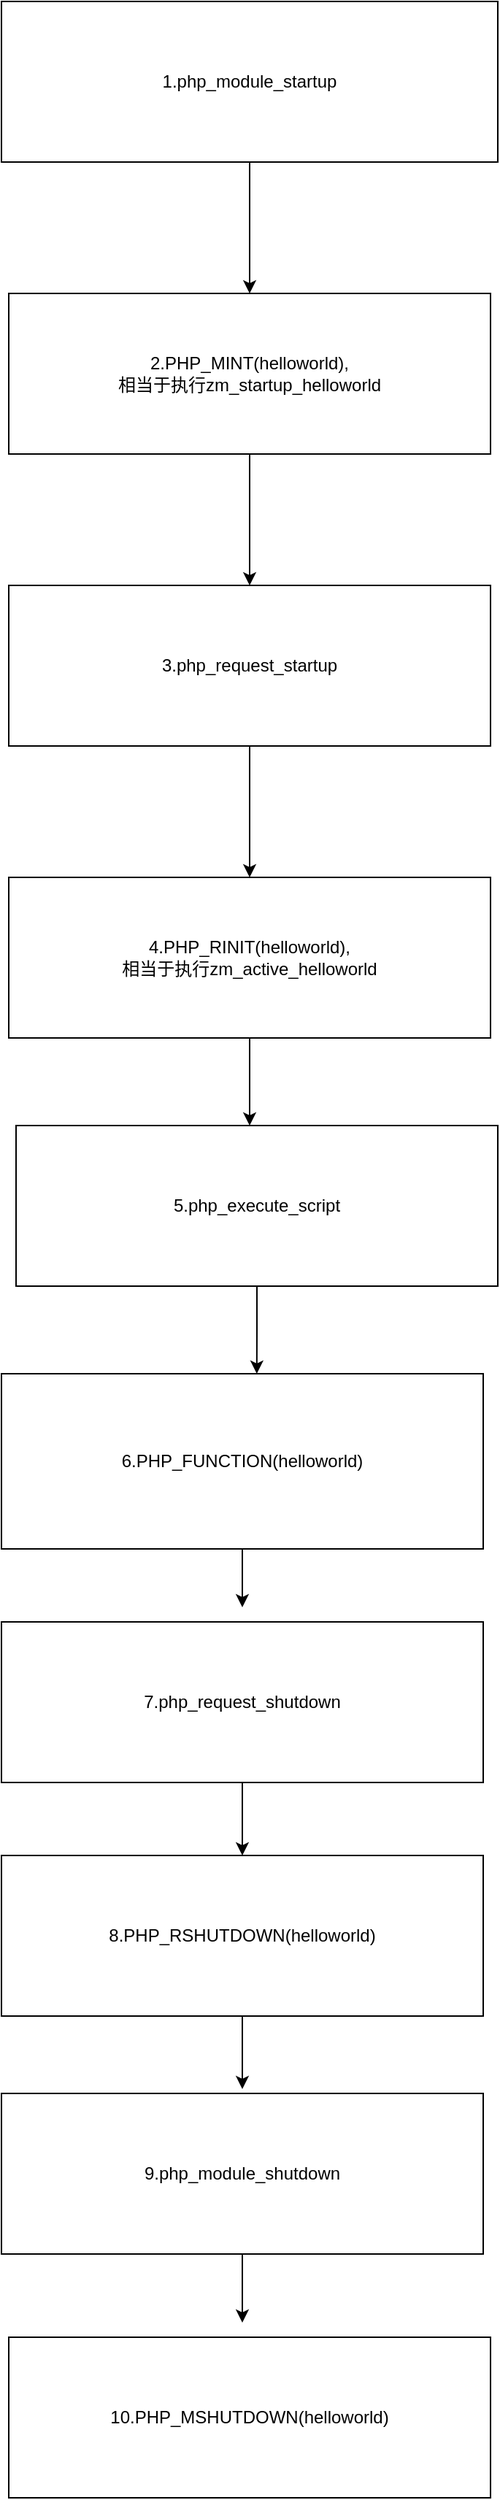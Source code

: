 <mxfile version="12.1.0" type="github" pages="1"><diagram id="FOzDiJMvg2R2qibQ_r-B" name="Page-1"><mxGraphModel dx="962" dy="428" grid="1" gridSize="10" guides="1" tooltips="1" connect="1" arrows="1" fold="1" page="1" pageScale="1" pageWidth="827" pageHeight="1169" math="0" shadow="0"><root><mxCell id="0"/><mxCell id="1" parent="0"/><mxCell id="Kop4JHxOps0Li4cOAIhH-2" style="edgeStyle=orthogonalEdgeStyle;rounded=0;orthogonalLoop=1;jettySize=auto;html=1;exitX=0.5;exitY=1;exitDx=0;exitDy=0;entryX=0.5;entryY=0;entryDx=0;entryDy=0;" edge="1" parent="1" source="Bf_wudOO5rIbna8lzo09-1" target="Kop4JHxOps0Li4cOAIhH-1"><mxGeometry relative="1" as="geometry"/></mxCell><mxCell id="Bf_wudOO5rIbna8lzo09-1" value="1.php_module_startup" style="rounded=0;whiteSpace=wrap;html=1;" parent="1" vertex="1"><mxGeometry x="215" y="20" width="340" height="110" as="geometry"/></mxCell><mxCell id="Kop4JHxOps0Li4cOAIhH-8" style="edgeStyle=orthogonalEdgeStyle;rounded=0;orthogonalLoop=1;jettySize=auto;html=1;exitX=0.5;exitY=1;exitDx=0;exitDy=0;entryX=0.5;entryY=0;entryDx=0;entryDy=0;" edge="1" parent="1" source="Kop4JHxOps0Li4cOAIhH-1" target="Kop4JHxOps0Li4cOAIhH-7"><mxGeometry relative="1" as="geometry"/></mxCell><mxCell id="Kop4JHxOps0Li4cOAIhH-1" value="2.PHP_MINT(helloworld),&lt;br&gt;相当于执行zm_startup_helloworld" style="rounded=0;whiteSpace=wrap;html=1;" vertex="1" parent="1"><mxGeometry x="220" y="220" width="330" height="110" as="geometry"/></mxCell><mxCell id="Kop4JHxOps0Li4cOAIhH-10" style="edgeStyle=orthogonalEdgeStyle;rounded=0;orthogonalLoop=1;jettySize=auto;html=1;exitX=0.5;exitY=1;exitDx=0;exitDy=0;" edge="1" parent="1" source="Kop4JHxOps0Li4cOAIhH-7" target="Kop4JHxOps0Li4cOAIhH-9"><mxGeometry relative="1" as="geometry"/></mxCell><mxCell id="Kop4JHxOps0Li4cOAIhH-7" value="3.php_request_startup" style="rounded=0;whiteSpace=wrap;html=1;" vertex="1" parent="1"><mxGeometry x="220" y="420" width="330" height="110" as="geometry"/></mxCell><mxCell id="Kop4JHxOps0Li4cOAIhH-12" style="edgeStyle=orthogonalEdgeStyle;rounded=0;orthogonalLoop=1;jettySize=auto;html=1;exitX=0.5;exitY=1;exitDx=0;exitDy=0;" edge="1" parent="1" source="Kop4JHxOps0Li4cOAIhH-9"><mxGeometry relative="1" as="geometry"><mxPoint x="385" y="790" as="targetPoint"/></mxGeometry></mxCell><mxCell id="Kop4JHxOps0Li4cOAIhH-9" value="4.PHP_RINIT(helloworld),&lt;br&gt;相当于执行zm_active_helloworld" style="rounded=0;whiteSpace=wrap;html=1;" vertex="1" parent="1"><mxGeometry x="220" y="620" width="330" height="110" as="geometry"/></mxCell><mxCell id="Kop4JHxOps0Li4cOAIhH-15" style="edgeStyle=orthogonalEdgeStyle;rounded=0;orthogonalLoop=1;jettySize=auto;html=1;exitX=0.5;exitY=1;exitDx=0;exitDy=0;entryX=0.53;entryY=0;entryDx=0;entryDy=0;entryPerimeter=0;" edge="1" parent="1" source="Kop4JHxOps0Li4cOAIhH-11" target="Kop4JHxOps0Li4cOAIhH-13"><mxGeometry relative="1" as="geometry"/></mxCell><mxCell id="Kop4JHxOps0Li4cOAIhH-11" value="5.php_execute_script" style="rounded=0;whiteSpace=wrap;html=1;" vertex="1" parent="1"><mxGeometry x="225" y="790" width="330" height="110" as="geometry"/></mxCell><mxCell id="Kop4JHxOps0Li4cOAIhH-16" style="edgeStyle=orthogonalEdgeStyle;rounded=0;orthogonalLoop=1;jettySize=auto;html=1;exitX=0.5;exitY=1;exitDx=0;exitDy=0;" edge="1" parent="1" source="Kop4JHxOps0Li4cOAIhH-13"><mxGeometry relative="1" as="geometry"><mxPoint x="380" y="1120" as="targetPoint"/></mxGeometry></mxCell><mxCell id="Kop4JHxOps0Li4cOAIhH-13" value="6.PHP_FUNCTION(helloworld)" style="rounded=0;whiteSpace=wrap;html=1;" vertex="1" parent="1"><mxGeometry x="215" y="960" width="330" height="120" as="geometry"/></mxCell><mxCell id="Kop4JHxOps0Li4cOAIhH-20" style="edgeStyle=orthogonalEdgeStyle;rounded=0;orthogonalLoop=1;jettySize=auto;html=1;exitX=0.5;exitY=1;exitDx=0;exitDy=0;entryX=0.5;entryY=0;entryDx=0;entryDy=0;" edge="1" parent="1" source="Kop4JHxOps0Li4cOAIhH-14" target="Kop4JHxOps0Li4cOAIhH-17"><mxGeometry relative="1" as="geometry"/></mxCell><mxCell id="Kop4JHxOps0Li4cOAIhH-14" value="7.php_request_shutdown" style="rounded=0;whiteSpace=wrap;html=1;" vertex="1" parent="1"><mxGeometry x="215" y="1130" width="330" height="110" as="geometry"/></mxCell><mxCell id="Kop4JHxOps0Li4cOAIhH-21" style="edgeStyle=orthogonalEdgeStyle;rounded=0;orthogonalLoop=1;jettySize=auto;html=1;exitX=0.5;exitY=1;exitDx=0;exitDy=0;" edge="1" parent="1" source="Kop4JHxOps0Li4cOAIhH-17"><mxGeometry relative="1" as="geometry"><mxPoint x="380" y="1450" as="targetPoint"/></mxGeometry></mxCell><mxCell id="Kop4JHxOps0Li4cOAIhH-17" value="8.PHP_RSHUTDOWN(helloworld)" style="rounded=0;whiteSpace=wrap;html=1;" vertex="1" parent="1"><mxGeometry x="215" y="1290" width="330" height="110" as="geometry"/></mxCell><mxCell id="Kop4JHxOps0Li4cOAIhH-22" style="edgeStyle=orthogonalEdgeStyle;rounded=0;orthogonalLoop=1;jettySize=auto;html=1;exitX=0.5;exitY=1;exitDx=0;exitDy=0;" edge="1" parent="1" source="Kop4JHxOps0Li4cOAIhH-18"><mxGeometry relative="1" as="geometry"><mxPoint x="380" y="1610" as="targetPoint"/></mxGeometry></mxCell><mxCell id="Kop4JHxOps0Li4cOAIhH-18" value="9.php_module_shutdown" style="rounded=0;whiteSpace=wrap;html=1;" vertex="1" parent="1"><mxGeometry x="215" y="1453" width="330" height="110" as="geometry"/></mxCell><mxCell id="Kop4JHxOps0Li4cOAIhH-19" value="10.PHP_MSHUTDOWN(helloworld)" style="rounded=0;whiteSpace=wrap;html=1;" vertex="1" parent="1"><mxGeometry x="220" y="1620" width="330" height="110" as="geometry"/></mxCell></root></mxGraphModel></diagram></mxfile>